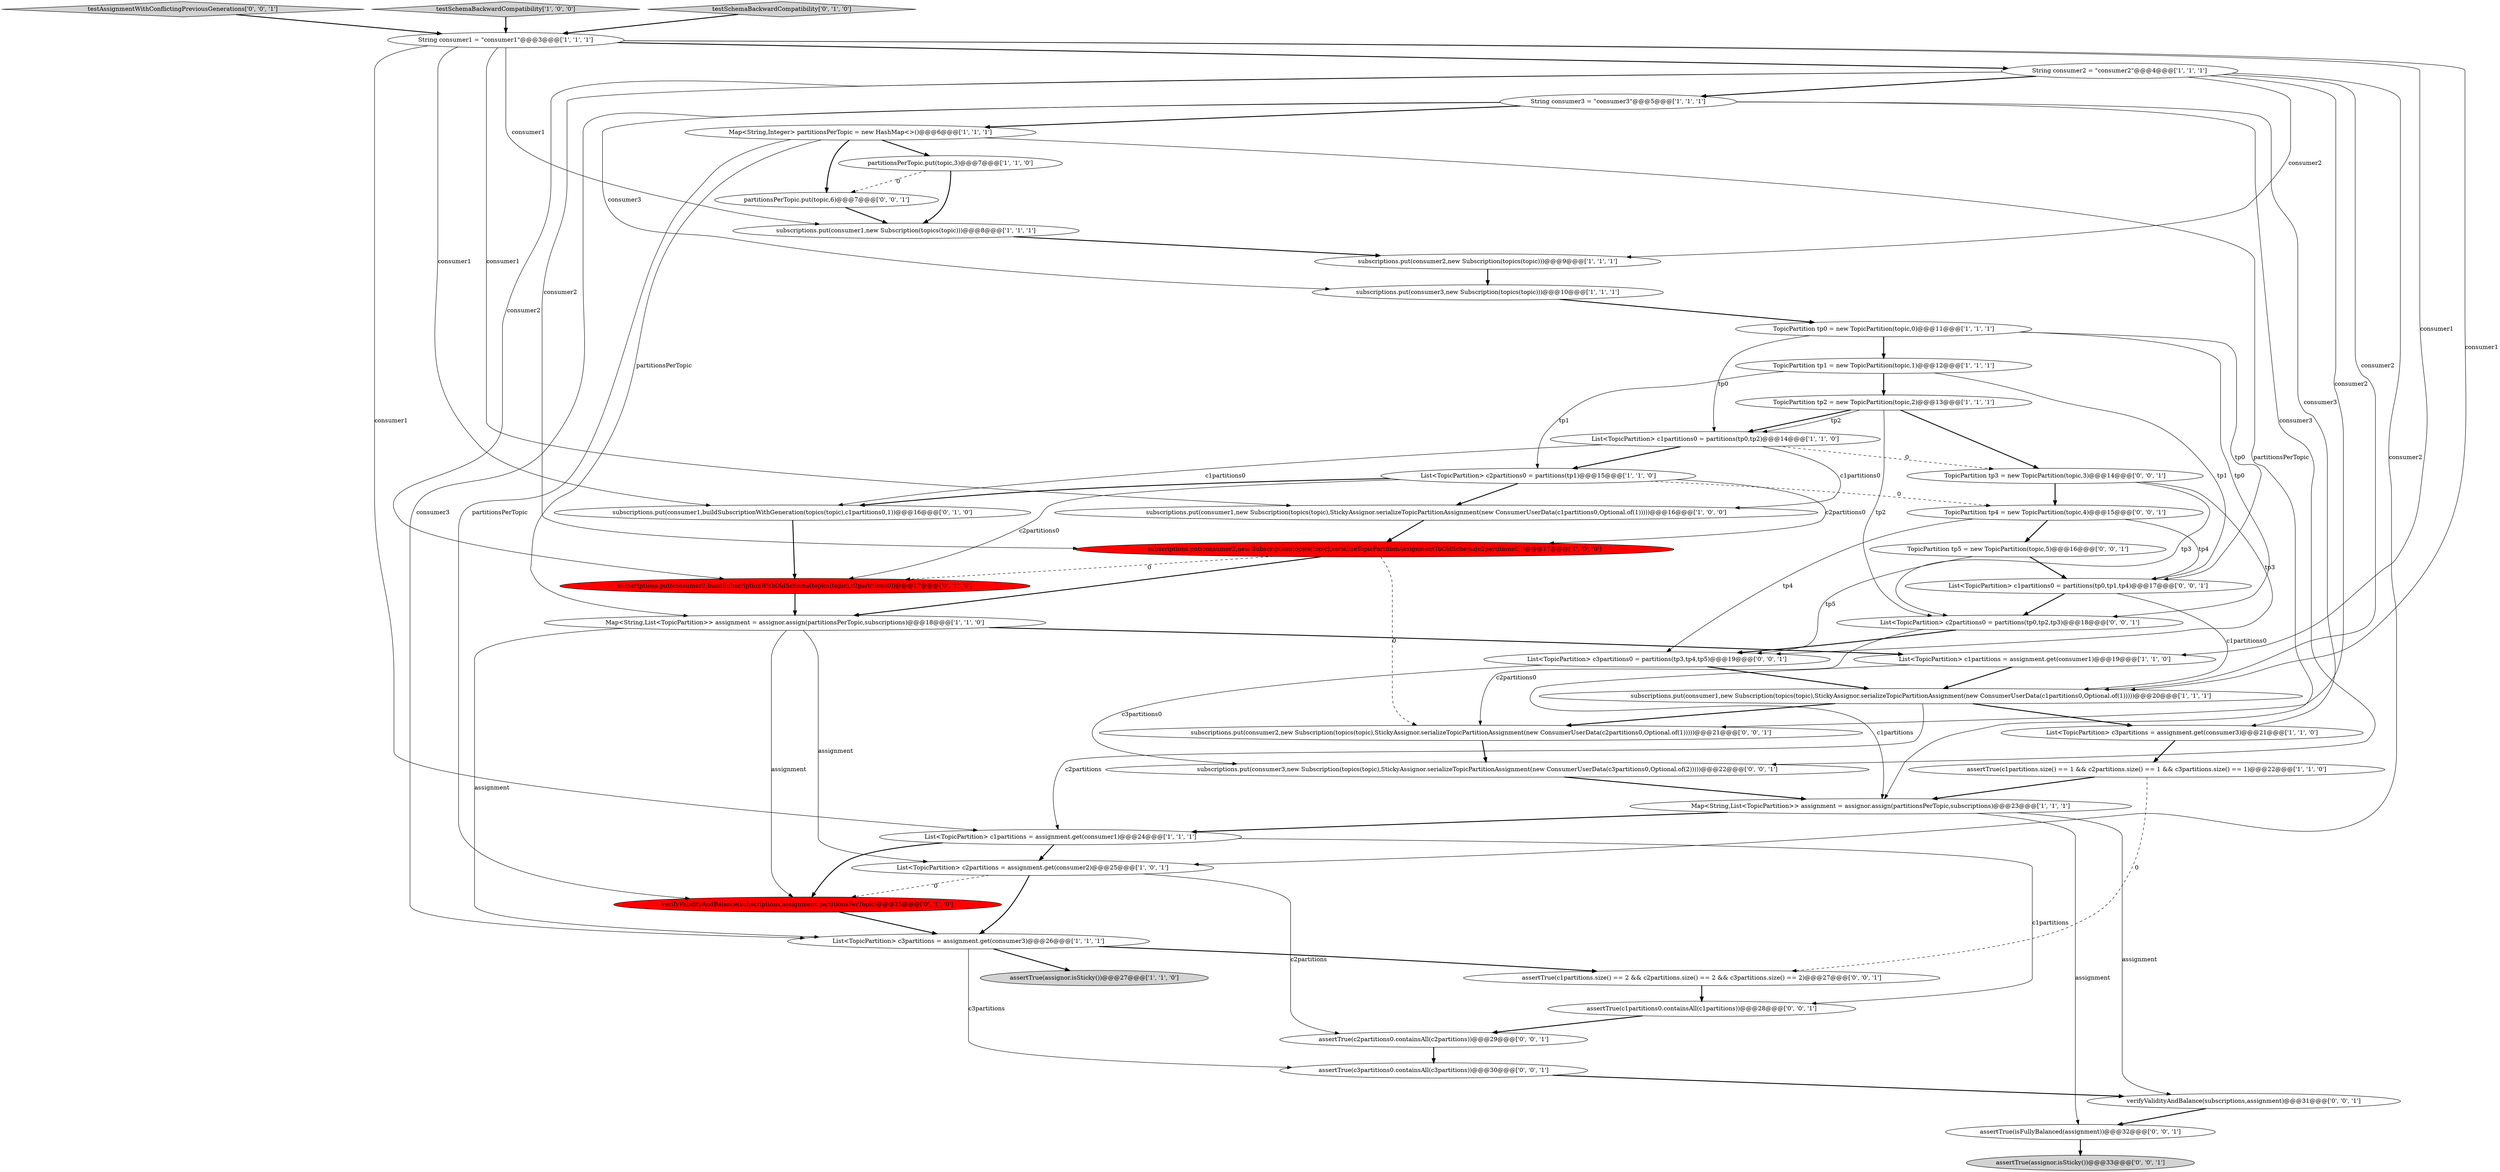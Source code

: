 digraph {
33 [style = filled, label = "subscriptions.put(consumer3,new Subscription(topics(topic),StickyAssignor.serializeTopicPartitionAssignment(new ConsumerUserData(c3partitions0,Optional.of(2)))))@@@22@@@['0', '0', '1']", fillcolor = white, shape = ellipse image = "AAA0AAABBB3BBB"];
25 [style = filled, label = "subscriptions.put(consumer2,new Subscription(topics(topic),serializeTopicPartitionAssignmentToOldSchema(c2partitions0)))@@@17@@@['1', '0', '0']", fillcolor = red, shape = ellipse image = "AAA1AAABBB1BBB"];
9 [style = filled, label = "TopicPartition tp2 = new TopicPartition(topic,2)@@@13@@@['1', '1', '1']", fillcolor = white, shape = ellipse image = "AAA0AAABBB1BBB"];
19 [style = filled, label = "List<TopicPartition> c2partitions0 = partitions(tp1)@@@15@@@['1', '1', '0']", fillcolor = white, shape = ellipse image = "AAA0AAABBB1BBB"];
26 [style = filled, label = "subscriptions.put(consumer2,buildSubscriptionWithOldSchema(topics(topic),c2partitions0))@@@17@@@['0', '1', '0']", fillcolor = red, shape = ellipse image = "AAA1AAABBB2BBB"];
21 [style = filled, label = "String consumer2 = \"consumer2\"@@@4@@@['1', '1', '1']", fillcolor = white, shape = ellipse image = "AAA0AAABBB1BBB"];
30 [style = filled, label = "TopicPartition tp4 = new TopicPartition(topic,4)@@@15@@@['0', '0', '1']", fillcolor = white, shape = ellipse image = "AAA0AAABBB3BBB"];
17 [style = filled, label = "subscriptions.put(consumer2,new Subscription(topics(topic)))@@@9@@@['1', '1', '1']", fillcolor = white, shape = ellipse image = "AAA0AAABBB1BBB"];
10 [style = filled, label = "Map<String,Integer> partitionsPerTopic = new HashMap<>()@@@6@@@['1', '1', '1']", fillcolor = white, shape = ellipse image = "AAA0AAABBB1BBB"];
2 [style = filled, label = "List<TopicPartition> c1partitions = assignment.get(consumer1)@@@19@@@['1', '1', '0']", fillcolor = white, shape = ellipse image = "AAA0AAABBB1BBB"];
34 [style = filled, label = "List<TopicPartition> c3partitions0 = partitions(tp3,tp4,tp5)@@@19@@@['0', '0', '1']", fillcolor = white, shape = ellipse image = "AAA0AAABBB3BBB"];
46 [style = filled, label = "TopicPartition tp3 = new TopicPartition(topic,3)@@@14@@@['0', '0', '1']", fillcolor = white, shape = ellipse image = "AAA0AAABBB3BBB"];
13 [style = filled, label = "subscriptions.put(consumer1,new Subscription(topics(topic),StickyAssignor.serializeTopicPartitionAssignment(new ConsumerUserData(c1partitions0,Optional.of(1)))))@@@16@@@['1', '0', '0']", fillcolor = white, shape = ellipse image = "AAA0AAABBB1BBB"];
37 [style = filled, label = "assertTrue(c2partitions0.containsAll(c2partitions))@@@29@@@['0', '0', '1']", fillcolor = white, shape = ellipse image = "AAA0AAABBB3BBB"];
16 [style = filled, label = "List<TopicPartition> c3partitions = assignment.get(consumer3)@@@26@@@['1', '1', '1']", fillcolor = white, shape = ellipse image = "AAA0AAABBB1BBB"];
42 [style = filled, label = "testAssignmentWithConflictingPreviousGenerations['0', '0', '1']", fillcolor = lightgray, shape = diamond image = "AAA0AAABBB3BBB"];
29 [style = filled, label = "subscriptions.put(consumer1,buildSubscriptionWithGeneration(topics(topic),c1partitions0,1))@@@16@@@['0', '1', '0']", fillcolor = white, shape = ellipse image = "AAA0AAABBB2BBB"];
0 [style = filled, label = "partitionsPerTopic.put(topic,3)@@@7@@@['1', '1', '0']", fillcolor = white, shape = ellipse image = "AAA0AAABBB1BBB"];
32 [style = filled, label = "assertTrue(assignor.isSticky())@@@33@@@['0', '0', '1']", fillcolor = lightgray, shape = ellipse image = "AAA0AAABBB3BBB"];
20 [style = filled, label = "String consumer1 = \"consumer1\"@@@3@@@['1', '1', '1']", fillcolor = white, shape = ellipse image = "AAA0AAABBB1BBB"];
38 [style = filled, label = "subscriptions.put(consumer2,new Subscription(topics(topic),StickyAssignor.serializeTopicPartitionAssignment(new ConsumerUserData(c2partitions0,Optional.of(1)))))@@@21@@@['0', '0', '1']", fillcolor = white, shape = ellipse image = "AAA0AAABBB3BBB"];
44 [style = filled, label = "assertTrue(c1partitions.size() == 2 && c2partitions.size() == 2 && c3partitions.size() == 2)@@@27@@@['0', '0', '1']", fillcolor = white, shape = ellipse image = "AAA0AAABBB3BBB"];
43 [style = filled, label = "List<TopicPartition> c2partitions0 = partitions(tp0,tp2,tp3)@@@18@@@['0', '0', '1']", fillcolor = white, shape = ellipse image = "AAA0AAABBB3BBB"];
8 [style = filled, label = "List<TopicPartition> c1partitions = assignment.get(consumer1)@@@24@@@['1', '1', '1']", fillcolor = white, shape = ellipse image = "AAA0AAABBB1BBB"];
28 [style = filled, label = "verifyValidityAndBalance(subscriptions,assignment,partitionsPerTopic)@@@25@@@['0', '1', '0']", fillcolor = red, shape = ellipse image = "AAA1AAABBB2BBB"];
22 [style = filled, label = "List<TopicPartition> c1partitions0 = partitions(tp0,tp2)@@@14@@@['1', '1', '0']", fillcolor = white, shape = ellipse image = "AAA0AAABBB1BBB"];
35 [style = filled, label = "partitionsPerTopic.put(topic,6)@@@7@@@['0', '0', '1']", fillcolor = white, shape = ellipse image = "AAA0AAABBB3BBB"];
4 [style = filled, label = "String consumer3 = \"consumer3\"@@@5@@@['1', '1', '1']", fillcolor = white, shape = ellipse image = "AAA0AAABBB1BBB"];
39 [style = filled, label = "TopicPartition tp5 = new TopicPartition(topic,5)@@@16@@@['0', '0', '1']", fillcolor = white, shape = ellipse image = "AAA0AAABBB3BBB"];
6 [style = filled, label = "testSchemaBackwardCompatibility['1', '0', '0']", fillcolor = lightgray, shape = diamond image = "AAA0AAABBB1BBB"];
14 [style = filled, label = "TopicPartition tp1 = new TopicPartition(topic,1)@@@12@@@['1', '1', '1']", fillcolor = white, shape = ellipse image = "AAA0AAABBB1BBB"];
1 [style = filled, label = "List<TopicPartition> c2partitions = assignment.get(consumer2)@@@25@@@['1', '0', '1']", fillcolor = white, shape = ellipse image = "AAA0AAABBB1BBB"];
18 [style = filled, label = "Map<String,List<TopicPartition>> assignment = assignor.assign(partitionsPerTopic,subscriptions)@@@18@@@['1', '1', '0']", fillcolor = white, shape = ellipse image = "AAA0AAABBB1BBB"];
11 [style = filled, label = "subscriptions.put(consumer1,new Subscription(topics(topic),StickyAssignor.serializeTopicPartitionAssignment(new ConsumerUserData(c1partitions0,Optional.of(1)))))@@@20@@@['1', '1', '1']", fillcolor = white, shape = ellipse image = "AAA0AAABBB1BBB"];
27 [style = filled, label = "testSchemaBackwardCompatibility['0', '1', '0']", fillcolor = lightgray, shape = diamond image = "AAA0AAABBB2BBB"];
3 [style = filled, label = "Map<String,List<TopicPartition>> assignment = assignor.assign(partitionsPerTopic,subscriptions)@@@23@@@['1', '1', '1']", fillcolor = white, shape = ellipse image = "AAA0AAABBB1BBB"];
41 [style = filled, label = "assertTrue(c3partitions0.containsAll(c3partitions))@@@30@@@['0', '0', '1']", fillcolor = white, shape = ellipse image = "AAA0AAABBB3BBB"];
5 [style = filled, label = "List<TopicPartition> c3partitions = assignment.get(consumer3)@@@21@@@['1', '1', '0']", fillcolor = white, shape = ellipse image = "AAA0AAABBB1BBB"];
23 [style = filled, label = "subscriptions.put(consumer3,new Subscription(topics(topic)))@@@10@@@['1', '1', '1']", fillcolor = white, shape = ellipse image = "AAA0AAABBB1BBB"];
7 [style = filled, label = "subscriptions.put(consumer1,new Subscription(topics(topic)))@@@8@@@['1', '1', '1']", fillcolor = white, shape = ellipse image = "AAA0AAABBB1BBB"];
36 [style = filled, label = "assertTrue(c1partitions0.containsAll(c1partitions))@@@28@@@['0', '0', '1']", fillcolor = white, shape = ellipse image = "AAA0AAABBB3BBB"];
15 [style = filled, label = "assertTrue(c1partitions.size() == 1 && c2partitions.size() == 1 && c3partitions.size() == 1)@@@22@@@['1', '1', '0']", fillcolor = white, shape = ellipse image = "AAA0AAABBB1BBB"];
45 [style = filled, label = "verifyValidityAndBalance(subscriptions,assignment)@@@31@@@['0', '0', '1']", fillcolor = white, shape = ellipse image = "AAA0AAABBB3BBB"];
12 [style = filled, label = "assertTrue(assignor.isSticky())@@@27@@@['1', '1', '0']", fillcolor = lightgray, shape = ellipse image = "AAA0AAABBB1BBB"];
24 [style = filled, label = "TopicPartition tp0 = new TopicPartition(topic,0)@@@11@@@['1', '1', '1']", fillcolor = white, shape = ellipse image = "AAA0AAABBB1BBB"];
40 [style = filled, label = "List<TopicPartition> c1partitions0 = partitions(tp0,tp1,tp4)@@@17@@@['0', '0', '1']", fillcolor = white, shape = ellipse image = "AAA0AAABBB3BBB"];
31 [style = filled, label = "assertTrue(isFullyBalanced(assignment))@@@32@@@['0', '0', '1']", fillcolor = white, shape = ellipse image = "AAA0AAABBB3BBB"];
22->29 [style = solid, label="c1partitions0"];
18->1 [style = solid, label="assignment"];
3->31 [style = solid, label="assignment"];
10->35 [style = bold, label=""];
5->15 [style = bold, label=""];
45->31 [style = bold, label=""];
4->33 [style = solid, label="consumer3"];
43->38 [style = solid, label="c2partitions0"];
11->8 [style = solid, label="c2partitions"];
8->1 [style = bold, label=""];
19->30 [style = dashed, label="0"];
14->9 [style = bold, label=""];
41->45 [style = bold, label=""];
10->3 [style = solid, label="partitionsPerTopic"];
35->7 [style = bold, label=""];
13->25 [style = bold, label=""];
39->34 [style = solid, label="tp5"];
8->28 [style = bold, label=""];
33->3 [style = bold, label=""];
4->5 [style = solid, label="consumer3"];
24->22 [style = solid, label="tp0"];
1->37 [style = solid, label="c2partitions"];
21->25 [style = solid, label="consumer2"];
46->34 [style = solid, label="tp3"];
24->43 [style = solid, label="tp0"];
0->7 [style = bold, label=""];
29->26 [style = bold, label=""];
2->3 [style = solid, label="c1partitions"];
19->13 [style = bold, label=""];
1->16 [style = bold, label=""];
10->0 [style = bold, label=""];
20->29 [style = solid, label="consumer1"];
14->19 [style = solid, label="tp1"];
36->37 [style = bold, label=""];
40->11 [style = solid, label="c1partitions0"];
0->35 [style = dashed, label="0"];
38->33 [style = bold, label=""];
16->41 [style = solid, label="c3partitions"];
43->34 [style = bold, label=""];
27->20 [style = bold, label=""];
21->4 [style = bold, label=""];
9->22 [style = bold, label=""];
4->10 [style = bold, label=""];
3->45 [style = solid, label="assignment"];
10->18 [style = solid, label="partitionsPerTopic"];
7->17 [style = bold, label=""];
20->8 [style = solid, label="consumer1"];
22->19 [style = bold, label=""];
25->26 [style = dashed, label="0"];
19->29 [style = bold, label=""];
31->32 [style = bold, label=""];
37->41 [style = bold, label=""];
25->18 [style = bold, label=""];
9->46 [style = bold, label=""];
18->28 [style = solid, label="assignment"];
1->28 [style = dashed, label="0"];
15->3 [style = bold, label=""];
17->23 [style = bold, label=""];
20->13 [style = solid, label="consumer1"];
24->40 [style = solid, label="tp0"];
8->36 [style = solid, label="c1partitions"];
21->38 [style = solid, label="consumer2"];
18->16 [style = solid, label="assignment"];
6->20 [style = bold, label=""];
11->5 [style = bold, label=""];
46->30 [style = bold, label=""];
25->38 [style = dashed, label="0"];
16->44 [style = bold, label=""];
39->40 [style = bold, label=""];
3->8 [style = bold, label=""];
9->43 [style = solid, label="tp2"];
22->13 [style = solid, label="c1partitions0"];
40->43 [style = bold, label=""];
2->11 [style = bold, label=""];
34->33 [style = solid, label="c3partitions0"];
11->38 [style = bold, label=""];
44->36 [style = bold, label=""];
19->25 [style = solid, label="c2partitions0"];
30->34 [style = solid, label="tp4"];
42->20 [style = bold, label=""];
22->46 [style = dashed, label="0"];
21->11 [style = solid, label="consumer2"];
46->43 [style = solid, label="tp3"];
15->44 [style = dashed, label="0"];
19->26 [style = solid, label="c2partitions0"];
20->2 [style = solid, label="consumer1"];
21->26 [style = solid, label="consumer2"];
18->2 [style = bold, label=""];
20->11 [style = solid, label="consumer1"];
28->16 [style = bold, label=""];
34->11 [style = bold, label=""];
21->17 [style = solid, label="consumer2"];
24->14 [style = bold, label=""];
20->21 [style = bold, label=""];
4->16 [style = solid, label="consumer3"];
21->1 [style = solid, label="consumer2"];
23->24 [style = bold, label=""];
9->22 [style = solid, label="tp2"];
4->23 [style = solid, label="consumer3"];
30->39 [style = bold, label=""];
10->28 [style = solid, label="partitionsPerTopic"];
14->40 [style = solid, label="tp1"];
20->7 [style = solid, label="consumer1"];
16->12 [style = bold, label=""];
30->40 [style = solid, label="tp4"];
26->18 [style = bold, label=""];
}
